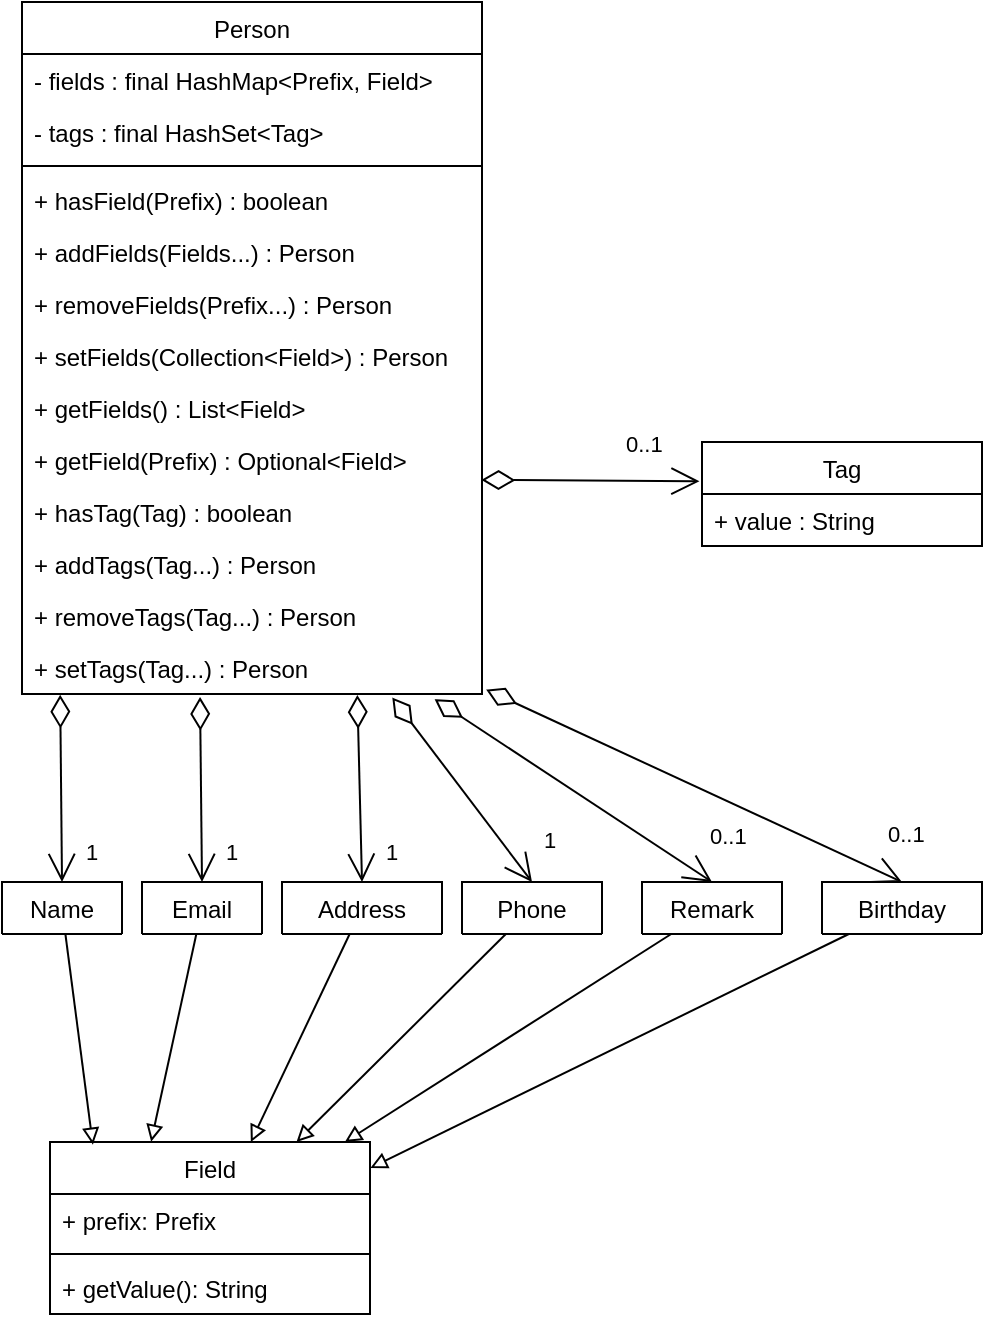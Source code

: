 <mxfile version="17.4.1" type="device"><diagram id="C5RBs43oDa-KdzZeNtuy" name="Page-1"><mxGraphModel dx="1422" dy="750" grid="1" gridSize="10" guides="1" tooltips="1" connect="1" arrows="1" fold="1" page="1" pageScale="1" pageWidth="827" pageHeight="1169" math="0" shadow="0"><root><mxCell id="WIyWlLk6GJQsqaUBKTNV-0"/><mxCell id="WIyWlLk6GJQsqaUBKTNV-1" parent="WIyWlLk6GJQsqaUBKTNV-0"/><mxCell id="zkfFHV4jXpPFQw0GAbJ--0" value="Person" style="swimlane;fontStyle=0;align=center;verticalAlign=top;childLayout=stackLayout;horizontal=1;startSize=26;horizontalStack=0;resizeParent=1;resizeLast=0;collapsible=1;marginBottom=0;rounded=0;shadow=0;strokeWidth=1;" parent="WIyWlLk6GJQsqaUBKTNV-1" vertex="1"><mxGeometry x="240" y="80" width="230" height="346" as="geometry"><mxRectangle x="230" y="140" width="160" height="26" as="alternateBounds"/></mxGeometry></mxCell><mxCell id="zkfFHV4jXpPFQw0GAbJ--1" value="- fields : final HashMap&lt;Prefix, Field&gt;" style="text;align=left;verticalAlign=top;spacingLeft=4;spacingRight=4;overflow=hidden;rotatable=0;points=[[0,0.5],[1,0.5]];portConstraint=eastwest;" parent="zkfFHV4jXpPFQw0GAbJ--0" vertex="1"><mxGeometry y="26" width="230" height="26" as="geometry"/></mxCell><mxCell id="zkfFHV4jXpPFQw0GAbJ--2" value="- tags : final HashSet&lt;Tag&gt;" style="text;align=left;verticalAlign=top;spacingLeft=4;spacingRight=4;overflow=hidden;rotatable=0;points=[[0,0.5],[1,0.5]];portConstraint=eastwest;rounded=0;shadow=0;html=0;" parent="zkfFHV4jXpPFQw0GAbJ--0" vertex="1"><mxGeometry y="52" width="230" height="26" as="geometry"/></mxCell><mxCell id="zkfFHV4jXpPFQw0GAbJ--4" value="" style="line;html=1;strokeWidth=1;align=left;verticalAlign=middle;spacingTop=-1;spacingLeft=3;spacingRight=3;rotatable=0;labelPosition=right;points=[];portConstraint=eastwest;" parent="zkfFHV4jXpPFQw0GAbJ--0" vertex="1"><mxGeometry y="78" width="230" height="8" as="geometry"/></mxCell><mxCell id="2_mGC0E2Xx79O7LTkRmJ-1" value="+ hasField(Prefix) : boolean" style="text;align=left;verticalAlign=top;spacingLeft=4;spacingRight=4;overflow=hidden;rotatable=0;points=[[0,0.5],[1,0.5]];portConstraint=eastwest;rounded=0;shadow=0;html=0;" vertex="1" parent="zkfFHV4jXpPFQw0GAbJ--0"><mxGeometry y="86" width="230" height="26" as="geometry"/></mxCell><mxCell id="2_mGC0E2Xx79O7LTkRmJ-5" value="+ addFields(Fields...) : Person" style="text;align=left;verticalAlign=top;spacingLeft=4;spacingRight=4;overflow=hidden;rotatable=0;points=[[0,0.5],[1,0.5]];portConstraint=eastwest;rounded=0;shadow=0;html=0;" vertex="1" parent="zkfFHV4jXpPFQw0GAbJ--0"><mxGeometry y="112" width="230" height="26" as="geometry"/></mxCell><mxCell id="2_mGC0E2Xx79O7LTkRmJ-6" value="+ removeFields(Prefix...) : Person" style="text;align=left;verticalAlign=top;spacingLeft=4;spacingRight=4;overflow=hidden;rotatable=0;points=[[0,0.5],[1,0.5]];portConstraint=eastwest;rounded=0;shadow=0;html=0;" vertex="1" parent="zkfFHV4jXpPFQw0GAbJ--0"><mxGeometry y="138" width="230" height="26" as="geometry"/></mxCell><mxCell id="2_mGC0E2Xx79O7LTkRmJ-7" value="+ setFields(Collection&lt;Field&gt;) : Person" style="text;align=left;verticalAlign=top;spacingLeft=4;spacingRight=4;overflow=hidden;rotatable=0;points=[[0,0.5],[1,0.5]];portConstraint=eastwest;rounded=0;shadow=0;html=0;" vertex="1" parent="zkfFHV4jXpPFQw0GAbJ--0"><mxGeometry y="164" width="230" height="26" as="geometry"/></mxCell><mxCell id="2_mGC0E2Xx79O7LTkRmJ-8" value="+ getFields() : List&lt;Field&gt;" style="text;align=left;verticalAlign=top;spacingLeft=4;spacingRight=4;overflow=hidden;rotatable=0;points=[[0,0.5],[1,0.5]];portConstraint=eastwest;rounded=0;shadow=0;html=0;" vertex="1" parent="zkfFHV4jXpPFQw0GAbJ--0"><mxGeometry y="190" width="230" height="26" as="geometry"/></mxCell><mxCell id="2_mGC0E2Xx79O7LTkRmJ-9" value="+ getField(Prefix) : Optional&lt;Field&gt;" style="text;align=left;verticalAlign=top;spacingLeft=4;spacingRight=4;overflow=hidden;rotatable=0;points=[[0,0.5],[1,0.5]];portConstraint=eastwest;rounded=0;shadow=0;html=0;" vertex="1" parent="zkfFHV4jXpPFQw0GAbJ--0"><mxGeometry y="216" width="230" height="26" as="geometry"/></mxCell><mxCell id="2_mGC0E2Xx79O7LTkRmJ-10" value="+ hasTag(Tag) : boolean" style="text;align=left;verticalAlign=top;spacingLeft=4;spacingRight=4;overflow=hidden;rotatable=0;points=[[0,0.5],[1,0.5]];portConstraint=eastwest;rounded=0;shadow=0;html=0;" vertex="1" parent="zkfFHV4jXpPFQw0GAbJ--0"><mxGeometry y="242" width="230" height="26" as="geometry"/></mxCell><mxCell id="2_mGC0E2Xx79O7LTkRmJ-11" value="+ addTags(Tag...) : Person" style="text;align=left;verticalAlign=top;spacingLeft=4;spacingRight=4;overflow=hidden;rotatable=0;points=[[0,0.5],[1,0.5]];portConstraint=eastwest;rounded=0;shadow=0;html=0;" vertex="1" parent="zkfFHV4jXpPFQw0GAbJ--0"><mxGeometry y="268" width="230" height="26" as="geometry"/></mxCell><mxCell id="2_mGC0E2Xx79O7LTkRmJ-12" value="+ removeTags(Tag...) : Person" style="text;align=left;verticalAlign=top;spacingLeft=4;spacingRight=4;overflow=hidden;rotatable=0;points=[[0,0.5],[1,0.5]];portConstraint=eastwest;rounded=0;shadow=0;html=0;" vertex="1" parent="zkfFHV4jXpPFQw0GAbJ--0"><mxGeometry y="294" width="230" height="26" as="geometry"/></mxCell><mxCell id="2_mGC0E2Xx79O7LTkRmJ-13" value="+ setTags(Tag...) : Person" style="text;align=left;verticalAlign=top;spacingLeft=4;spacingRight=4;overflow=hidden;rotatable=0;points=[[0,0.5],[1,0.5]];portConstraint=eastwest;rounded=0;shadow=0;html=0;" vertex="1" parent="zkfFHV4jXpPFQw0GAbJ--0"><mxGeometry y="320" width="230" height="26" as="geometry"/></mxCell><mxCell id="2_mGC0E2Xx79O7LTkRmJ-14" value="Field" style="swimlane;fontStyle=0;align=center;verticalAlign=top;childLayout=stackLayout;horizontal=1;startSize=26;horizontalStack=0;resizeParent=1;resizeParentMax=0;resizeLast=0;collapsible=1;marginBottom=0;" vertex="1" parent="WIyWlLk6GJQsqaUBKTNV-1"><mxGeometry x="254" y="650" width="160" height="86" as="geometry"/></mxCell><mxCell id="2_mGC0E2Xx79O7LTkRmJ-15" value="+ prefix: Prefix" style="text;strokeColor=none;fillColor=none;align=left;verticalAlign=top;spacingLeft=4;spacingRight=4;overflow=hidden;rotatable=0;points=[[0,0.5],[1,0.5]];portConstraint=eastwest;" vertex="1" parent="2_mGC0E2Xx79O7LTkRmJ-14"><mxGeometry y="26" width="160" height="26" as="geometry"/></mxCell><mxCell id="2_mGC0E2Xx79O7LTkRmJ-16" value="" style="line;strokeWidth=1;fillColor=none;align=left;verticalAlign=middle;spacingTop=-1;spacingLeft=3;spacingRight=3;rotatable=0;labelPosition=right;points=[];portConstraint=eastwest;" vertex="1" parent="2_mGC0E2Xx79O7LTkRmJ-14"><mxGeometry y="52" width="160" height="8" as="geometry"/></mxCell><mxCell id="2_mGC0E2Xx79O7LTkRmJ-17" value="+ getValue(): String" style="text;strokeColor=none;fillColor=none;align=left;verticalAlign=top;spacingLeft=4;spacingRight=4;overflow=hidden;rotatable=0;points=[[0,0.5],[1,0.5]];portConstraint=eastwest;" vertex="1" parent="2_mGC0E2Xx79O7LTkRmJ-14"><mxGeometry y="60" width="160" height="26" as="geometry"/></mxCell><mxCell id="2_mGC0E2Xx79O7LTkRmJ-18" value="1" style="endArrow=open;html=1;endSize=12;startArrow=diamondThin;startSize=14;startFill=0;align=left;verticalAlign=bottom;rounded=0;entryX=0.5;entryY=0;entryDx=0;entryDy=0;exitX=0.387;exitY=1.056;exitDx=0;exitDy=0;exitPerimeter=0;" edge="1" parent="WIyWlLk6GJQsqaUBKTNV-1" source="2_mGC0E2Xx79O7LTkRmJ-13" target="2_mGC0E2Xx79O7LTkRmJ-31"><mxGeometry x="0.875" y="10" relative="1" as="geometry"><mxPoint x="350" y="440" as="sourcePoint"/><mxPoint x="570" y="570" as="targetPoint"/><mxPoint as="offset"/></mxGeometry></mxCell><mxCell id="2_mGC0E2Xx79O7LTkRmJ-44" style="edgeStyle=none;rounded=0;orthogonalLoop=1;jettySize=auto;html=1;entryX=0.134;entryY=0.016;entryDx=0;entryDy=0;entryPerimeter=0;endArrow=block;endFill=0;" edge="1" parent="WIyWlLk6GJQsqaUBKTNV-1" source="2_mGC0E2Xx79O7LTkRmJ-27" target="2_mGC0E2Xx79O7LTkRmJ-14"><mxGeometry relative="1" as="geometry"/></mxCell><mxCell id="2_mGC0E2Xx79O7LTkRmJ-27" value="Name" style="swimlane;fontStyle=0;childLayout=stackLayout;horizontal=1;startSize=26;fillColor=none;horizontalStack=0;resizeParent=1;resizeParentMax=0;resizeLast=0;collapsible=1;marginBottom=0;" vertex="1" collapsed="1" parent="WIyWlLk6GJQsqaUBKTNV-1"><mxGeometry x="230" y="520" width="60" height="26" as="geometry"><mxRectangle y="720" width="140" height="52" as="alternateBounds"/></mxGeometry></mxCell><mxCell id="2_mGC0E2Xx79O7LTkRmJ-45" style="edgeStyle=none;rounded=0;orthogonalLoop=1;jettySize=auto;html=1;entryX=0.316;entryY=-0.002;entryDx=0;entryDy=0;entryPerimeter=0;endArrow=block;endFill=0;" edge="1" parent="WIyWlLk6GJQsqaUBKTNV-1" source="2_mGC0E2Xx79O7LTkRmJ-31" target="2_mGC0E2Xx79O7LTkRmJ-14"><mxGeometry relative="1" as="geometry"/></mxCell><mxCell id="2_mGC0E2Xx79O7LTkRmJ-31" value="Email" style="swimlane;fontStyle=0;childLayout=stackLayout;horizontal=1;startSize=26;fillColor=none;horizontalStack=0;resizeParent=1;resizeParentMax=0;resizeLast=0;collapsible=1;marginBottom=0;" vertex="1" collapsed="1" parent="WIyWlLk6GJQsqaUBKTNV-1"><mxGeometry x="300" y="520" width="60" height="26" as="geometry"><mxRectangle x="390" y="650" width="140" height="52" as="alternateBounds"/></mxGeometry></mxCell><mxCell id="2_mGC0E2Xx79O7LTkRmJ-46" style="edgeStyle=none;rounded=0;orthogonalLoop=1;jettySize=auto;html=1;endArrow=block;endFill=0;" edge="1" parent="WIyWlLk6GJQsqaUBKTNV-1" source="2_mGC0E2Xx79O7LTkRmJ-32" target="2_mGC0E2Xx79O7LTkRmJ-14"><mxGeometry relative="1" as="geometry"><mxPoint x="430" y="650" as="targetPoint"/></mxGeometry></mxCell><mxCell id="2_mGC0E2Xx79O7LTkRmJ-32" value="Address" style="swimlane;fontStyle=0;childLayout=stackLayout;horizontal=1;startSize=26;fillColor=none;horizontalStack=0;resizeParent=1;resizeParentMax=0;resizeLast=0;collapsible=1;marginBottom=0;" vertex="1" collapsed="1" parent="WIyWlLk6GJQsqaUBKTNV-1"><mxGeometry x="370" y="520" width="80" height="26" as="geometry"><mxRectangle x="620" y="650" width="140" height="52" as="alternateBounds"/></mxGeometry></mxCell><mxCell id="2_mGC0E2Xx79O7LTkRmJ-47" style="edgeStyle=none;rounded=0;orthogonalLoop=1;jettySize=auto;html=1;endArrow=block;endFill=0;" edge="1" parent="WIyWlLk6GJQsqaUBKTNV-1" source="2_mGC0E2Xx79O7LTkRmJ-33" target="2_mGC0E2Xx79O7LTkRmJ-14"><mxGeometry relative="1" as="geometry"/></mxCell><mxCell id="2_mGC0E2Xx79O7LTkRmJ-33" value="Phone" style="swimlane;fontStyle=0;childLayout=stackLayout;horizontal=1;startSize=26;fillColor=none;horizontalStack=0;resizeParent=1;resizeParentMax=0;resizeLast=0;collapsible=1;marginBottom=0;" vertex="1" collapsed="1" parent="WIyWlLk6GJQsqaUBKTNV-1"><mxGeometry x="460" y="520" width="70" height="26" as="geometry"><mxRectangle x="400" y="800" width="140" height="52" as="alternateBounds"/></mxGeometry></mxCell><mxCell id="2_mGC0E2Xx79O7LTkRmJ-49" style="edgeStyle=none;rounded=0;orthogonalLoop=1;jettySize=auto;html=1;entryX=1.001;entryY=0.151;entryDx=0;entryDy=0;entryPerimeter=0;endArrow=block;endFill=0;" edge="1" parent="WIyWlLk6GJQsqaUBKTNV-1" source="2_mGC0E2Xx79O7LTkRmJ-34" target="2_mGC0E2Xx79O7LTkRmJ-14"><mxGeometry relative="1" as="geometry"/></mxCell><mxCell id="2_mGC0E2Xx79O7LTkRmJ-34" value="Birthday" style="swimlane;fontStyle=0;childLayout=stackLayout;horizontal=1;startSize=26;fillColor=none;horizontalStack=0;resizeParent=1;resizeParentMax=0;resizeLast=0;collapsible=1;marginBottom=0;" vertex="1" collapsed="1" parent="WIyWlLk6GJQsqaUBKTNV-1"><mxGeometry x="640" y="520" width="80" height="26" as="geometry"><mxRectangle x="580" y="760" width="140" height="52" as="alternateBounds"/></mxGeometry></mxCell><mxCell id="2_mGC0E2Xx79O7LTkRmJ-48" style="edgeStyle=none;rounded=0;orthogonalLoop=1;jettySize=auto;html=1;endArrow=block;endFill=0;" edge="1" parent="WIyWlLk6GJQsqaUBKTNV-1" source="2_mGC0E2Xx79O7LTkRmJ-36" target="2_mGC0E2Xx79O7LTkRmJ-14"><mxGeometry relative="1" as="geometry"/></mxCell><mxCell id="2_mGC0E2Xx79O7LTkRmJ-36" value="Remark" style="swimlane;fontStyle=0;childLayout=stackLayout;horizontal=1;startSize=26;fillColor=none;horizontalStack=0;resizeParent=1;resizeParentMax=0;resizeLast=0;collapsible=1;marginBottom=0;" vertex="1" collapsed="1" parent="WIyWlLk6GJQsqaUBKTNV-1"><mxGeometry x="550" y="520" width="70" height="26" as="geometry"><mxRectangle x="170" y="760" width="140" height="52" as="alternateBounds"/></mxGeometry></mxCell><mxCell id="2_mGC0E2Xx79O7LTkRmJ-38" value="1" style="endArrow=open;html=1;endSize=12;startArrow=diamondThin;startSize=14;startFill=0;align=left;verticalAlign=bottom;rounded=0;entryX=0.5;entryY=0;entryDx=0;entryDy=0;exitX=0.083;exitY=1.013;exitDx=0;exitDy=0;exitPerimeter=0;" edge="1" parent="WIyWlLk6GJQsqaUBKTNV-1" source="2_mGC0E2Xx79O7LTkRmJ-13" target="2_mGC0E2Xx79O7LTkRmJ-27"><mxGeometry x="0.875" y="10" relative="1" as="geometry"><mxPoint x="350" y="430" as="sourcePoint"/><mxPoint x="320" y="511.17" as="targetPoint"/><mxPoint as="offset"/></mxGeometry></mxCell><mxCell id="2_mGC0E2Xx79O7LTkRmJ-40" value="1" style="endArrow=open;html=1;endSize=12;startArrow=diamondThin;startSize=14;startFill=0;align=left;verticalAlign=bottom;rounded=0;entryX=0.5;entryY=0;entryDx=0;entryDy=0;exitX=0.729;exitY=1.021;exitDx=0;exitDy=0;exitPerimeter=0;" edge="1" parent="WIyWlLk6GJQsqaUBKTNV-1" source="2_mGC0E2Xx79O7LTkRmJ-13" target="2_mGC0E2Xx79O7LTkRmJ-32"><mxGeometry x="0.875" y="10" relative="1" as="geometry"><mxPoint x="339.01" y="437.456" as="sourcePoint"/><mxPoint x="340" y="530" as="targetPoint"/><mxPoint as="offset"/></mxGeometry></mxCell><mxCell id="2_mGC0E2Xx79O7LTkRmJ-41" value="1" style="endArrow=open;html=1;endSize=12;startArrow=diamondThin;startSize=14;startFill=0;align=left;verticalAlign=bottom;rounded=0;entryX=0.5;entryY=0;entryDx=0;entryDy=0;exitX=0.805;exitY=1.069;exitDx=0;exitDy=0;exitPerimeter=0;" edge="1" parent="WIyWlLk6GJQsqaUBKTNV-1" source="2_mGC0E2Xx79O7LTkRmJ-13" target="2_mGC0E2Xx79O7LTkRmJ-33"><mxGeometry x="0.875" y="10" relative="1" as="geometry"><mxPoint x="417.67" y="436.546" as="sourcePoint"/><mxPoint x="420" y="530" as="targetPoint"/><mxPoint as="offset"/></mxGeometry></mxCell><mxCell id="2_mGC0E2Xx79O7LTkRmJ-42" value="0..1" style="endArrow=open;html=1;endSize=12;startArrow=diamondThin;startSize=14;startFill=0;align=left;verticalAlign=bottom;rounded=0;entryX=0.5;entryY=0;entryDx=0;entryDy=0;exitX=0.897;exitY=1.1;exitDx=0;exitDy=0;exitPerimeter=0;" edge="1" parent="WIyWlLk6GJQsqaUBKTNV-1" source="2_mGC0E2Xx79O7LTkRmJ-13" target="2_mGC0E2Xx79O7LTkRmJ-36"><mxGeometry x="0.875" y="10" relative="1" as="geometry"><mxPoint x="458.61" y="436.988" as="sourcePoint"/><mxPoint x="505" y="530" as="targetPoint"/><mxPoint as="offset"/></mxGeometry></mxCell><mxCell id="2_mGC0E2Xx79O7LTkRmJ-43" value="0..1" style="endArrow=open;html=1;endSize=12;startArrow=diamondThin;startSize=14;startFill=0;align=left;verticalAlign=bottom;rounded=0;entryX=0.5;entryY=0;entryDx=0;entryDy=0;exitX=1.009;exitY=0.915;exitDx=0;exitDy=0;exitPerimeter=0;" edge="1" parent="WIyWlLk6GJQsqaUBKTNV-1" source="2_mGC0E2Xx79O7LTkRmJ-13" target="2_mGC0E2Xx79O7LTkRmJ-34"><mxGeometry x="0.875" y="10" relative="1" as="geometry"><mxPoint x="500.0" y="434.6" as="sourcePoint"/><mxPoint x="638.69" y="526" as="targetPoint"/><mxPoint as="offset"/></mxGeometry></mxCell><mxCell id="2_mGC0E2Xx79O7LTkRmJ-50" value="Tag" style="swimlane;fontStyle=0;childLayout=stackLayout;horizontal=1;startSize=26;fillColor=none;horizontalStack=0;resizeParent=1;resizeParentMax=0;resizeLast=0;collapsible=1;marginBottom=0;" vertex="1" parent="WIyWlLk6GJQsqaUBKTNV-1"><mxGeometry x="580" y="300" width="140" height="52" as="geometry"><mxRectangle x="30" y="470" width="60" height="26" as="alternateBounds"/></mxGeometry></mxCell><mxCell id="2_mGC0E2Xx79O7LTkRmJ-51" value="+ value : String" style="text;align=left;verticalAlign=top;spacingLeft=4;spacingRight=4;overflow=hidden;rotatable=0;points=[[0,0.5],[1,0.5]];portConstraint=eastwest;rounded=0;shadow=0;html=0;" vertex="1" parent="2_mGC0E2Xx79O7LTkRmJ-50"><mxGeometry y="26" width="140" height="26" as="geometry"/></mxCell><mxCell id="2_mGC0E2Xx79O7LTkRmJ-52" value="0..1" style="endArrow=open;html=1;endSize=12;startArrow=diamondThin;startSize=14;startFill=0;align=left;verticalAlign=bottom;rounded=0;entryX=-0.009;entryY=0.378;entryDx=0;entryDy=0;exitX=0.999;exitY=-0.117;exitDx=0;exitDy=0;exitPerimeter=0;entryPerimeter=0;" edge="1" parent="WIyWlLk6GJQsqaUBKTNV-1" source="2_mGC0E2Xx79O7LTkRmJ-10" target="2_mGC0E2Xx79O7LTkRmJ-50"><mxGeometry x="0.288" y="9" relative="1" as="geometry"><mxPoint x="482.07" y="433.79" as="sourcePoint"/><mxPoint x="690" y="530" as="targetPoint"/><mxPoint as="offset"/></mxGeometry></mxCell></root></mxGraphModel></diagram></mxfile>